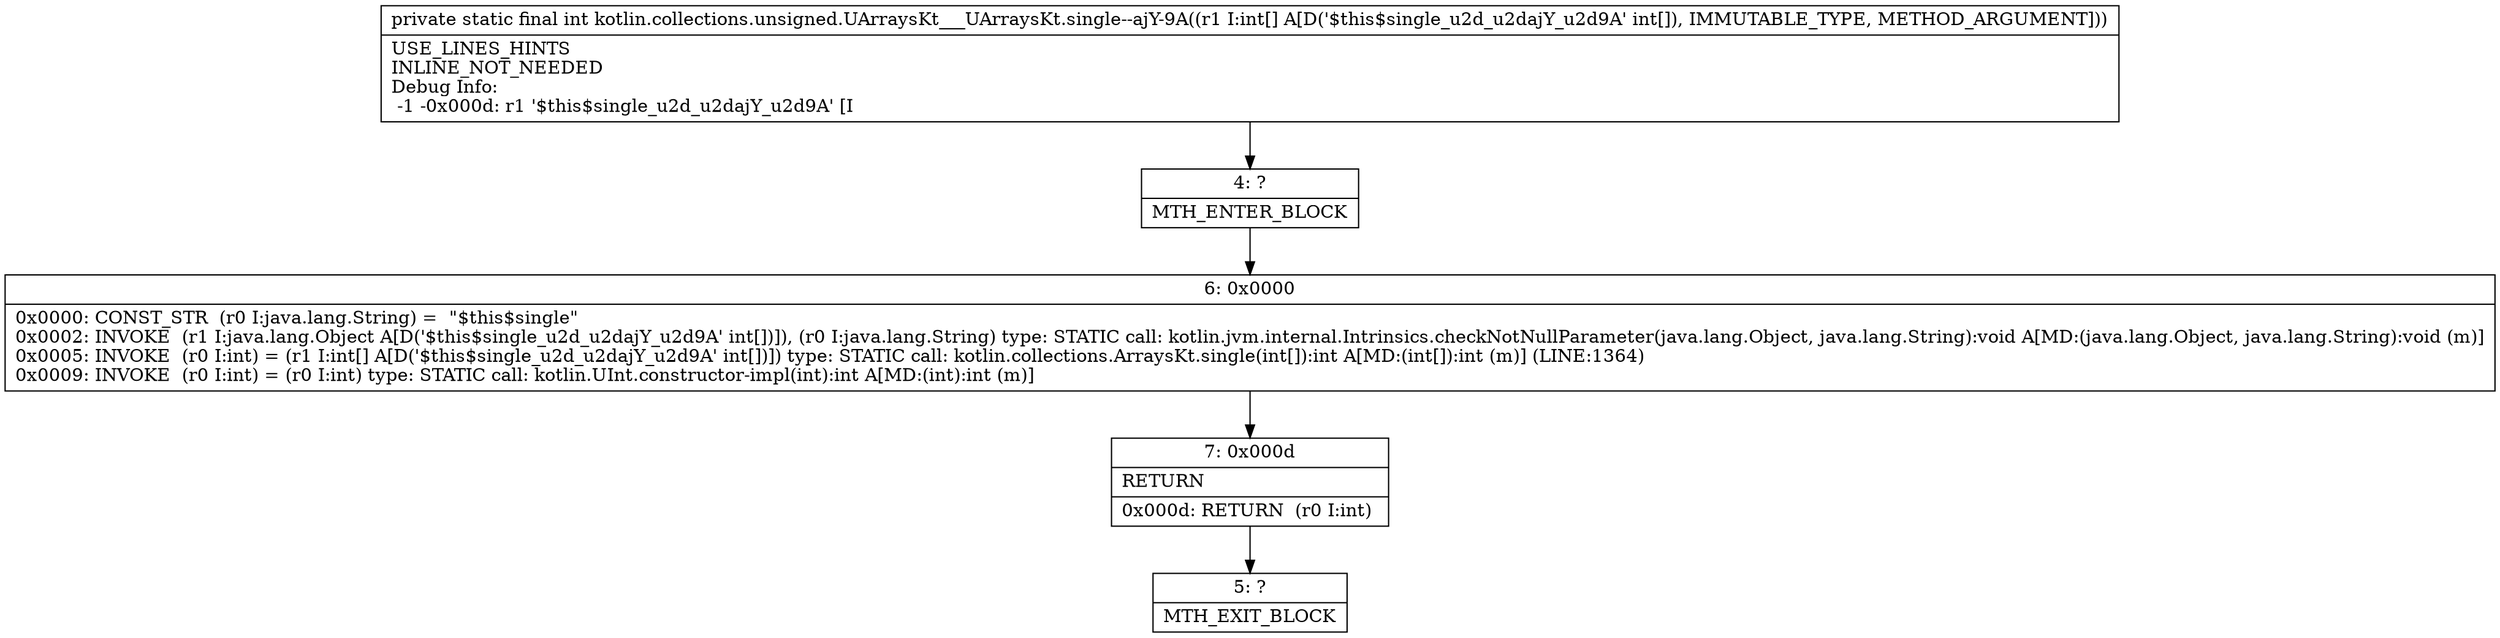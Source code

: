 digraph "CFG forkotlin.collections.unsigned.UArraysKt___UArraysKt.single\-\-ajY\-9A([I)I" {
Node_4 [shape=record,label="{4\:\ ?|MTH_ENTER_BLOCK\l}"];
Node_6 [shape=record,label="{6\:\ 0x0000|0x0000: CONST_STR  (r0 I:java.lang.String) =  \"$this$single\" \l0x0002: INVOKE  (r1 I:java.lang.Object A[D('$this$single_u2d_u2dajY_u2d9A' int[])]), (r0 I:java.lang.String) type: STATIC call: kotlin.jvm.internal.Intrinsics.checkNotNullParameter(java.lang.Object, java.lang.String):void A[MD:(java.lang.Object, java.lang.String):void (m)]\l0x0005: INVOKE  (r0 I:int) = (r1 I:int[] A[D('$this$single_u2d_u2dajY_u2d9A' int[])]) type: STATIC call: kotlin.collections.ArraysKt.single(int[]):int A[MD:(int[]):int (m)] (LINE:1364)\l0x0009: INVOKE  (r0 I:int) = (r0 I:int) type: STATIC call: kotlin.UInt.constructor\-impl(int):int A[MD:(int):int (m)]\l}"];
Node_7 [shape=record,label="{7\:\ 0x000d|RETURN\l|0x000d: RETURN  (r0 I:int) \l}"];
Node_5 [shape=record,label="{5\:\ ?|MTH_EXIT_BLOCK\l}"];
MethodNode[shape=record,label="{private static final int kotlin.collections.unsigned.UArraysKt___UArraysKt.single\-\-ajY\-9A((r1 I:int[] A[D('$this$single_u2d_u2dajY_u2d9A' int[]), IMMUTABLE_TYPE, METHOD_ARGUMENT]))  | USE_LINES_HINTS\lINLINE_NOT_NEEDED\lDebug Info:\l  \-1 \-0x000d: r1 '$this$single_u2d_u2dajY_u2d9A' [I\l}"];
MethodNode -> Node_4;Node_4 -> Node_6;
Node_6 -> Node_7;
Node_7 -> Node_5;
}

